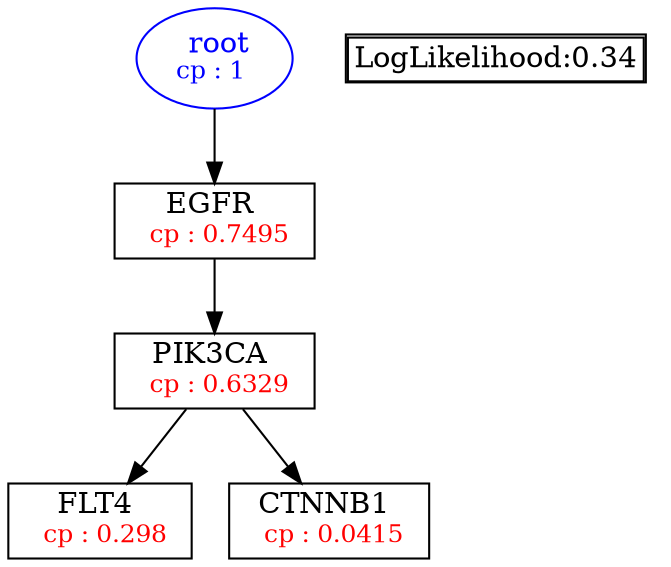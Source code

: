 digraph tree {
    "root" [label=<<font color='Blue'> root</font><br/><font color='Blue' POINT-SIZE='12'>cp : 1 </font>>, shape=oval, color=Blue];
    "S2" [label =<EGFR <br/> <font color='Red' POINT-SIZE='12'> cp : 0.7495 </font>>, shape=box];
    "S1" [label =<PIK3CA <br/> <font color='Red' POINT-SIZE='12'> cp : 0.6329 </font>>, shape=box];
    "S3" [label =<FLT4 <br/> <font color='Red' POINT-SIZE='12'> cp : 0.298 </font>>, shape=box];
    "S4" [label =<CTNNB1 <br/> <font color='Red' POINT-SIZE='12'> cp : 0.0415 </font>>, shape=box];
    "root" -> "S2";
    "S2" -> "S1";
    "S1" -> "S3";
    "S1" -> "S4";

    node[shape=plaintext]
    fontsize="10"
    struct1 [label=
    <<TABLE BORDER="1" CELLBORDER="1" CELLSPACING="0" >
    <TR><TD ALIGN="LEFT">LogLikelihood:0.34</TD></TR>
    </TABLE>>];

}
